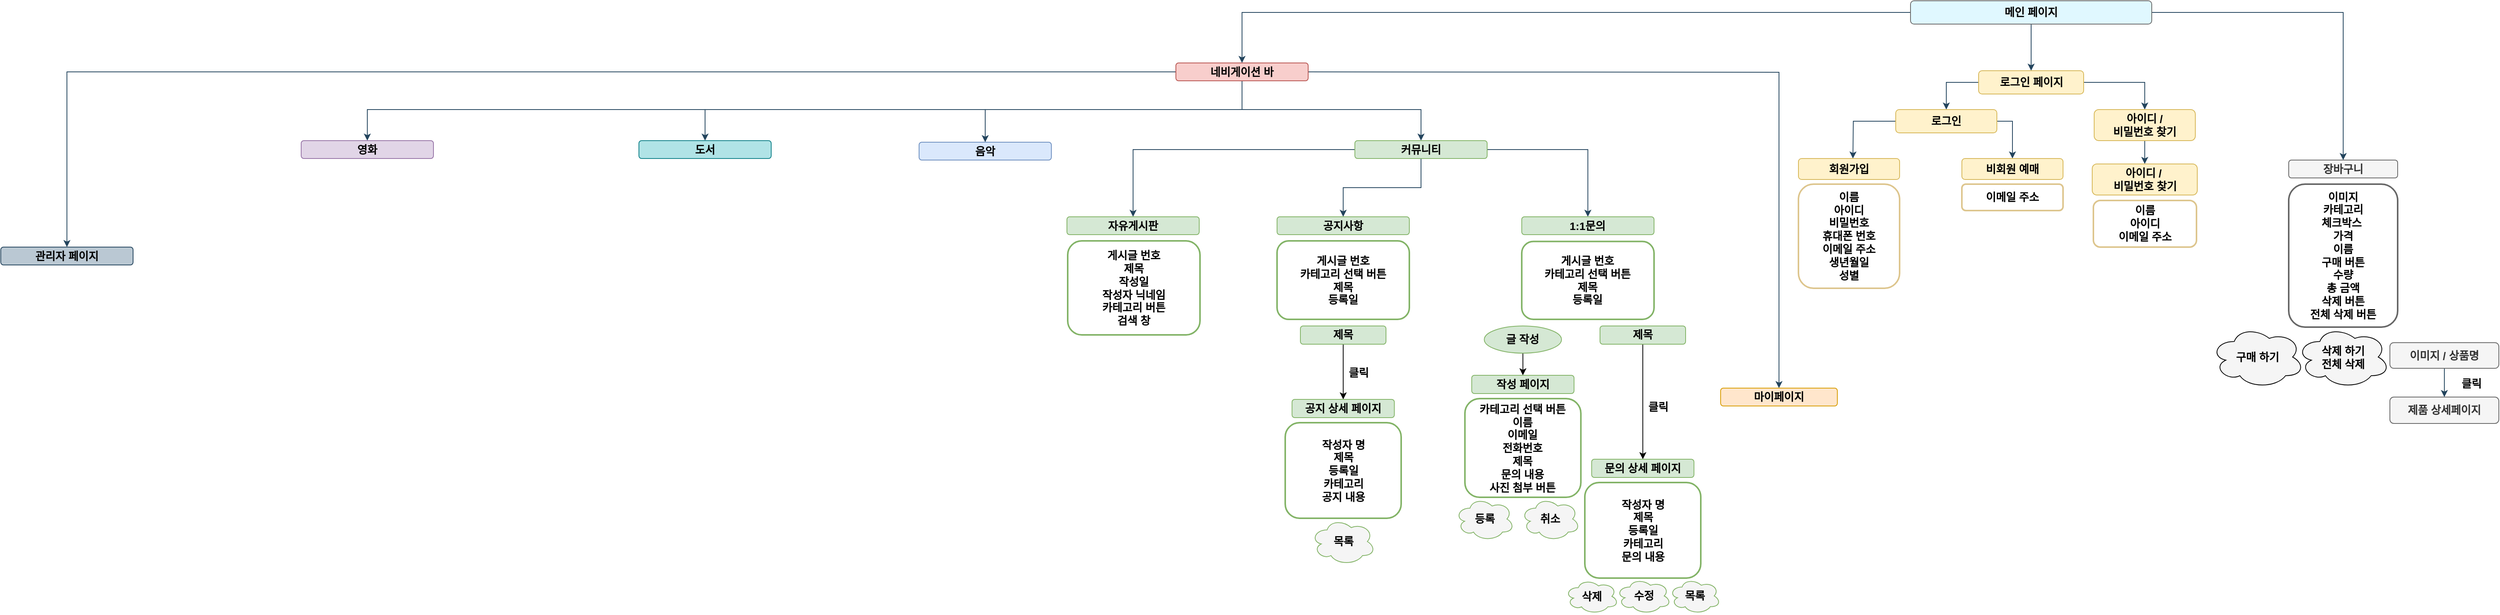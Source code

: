 <mxfile version="24.7.6">
  <diagram id="C5RBs43oDa-KdzZeNtuy" name="Page-1">
    <mxGraphModel dx="3521" dy="599" grid="1" gridSize="10" guides="1" tooltips="1" connect="1" arrows="1" fold="1" page="1" pageScale="1" pageWidth="827" pageHeight="1169" math="0" shadow="0">
      <root>
        <mxCell id="WIyWlLk6GJQsqaUBKTNV-0" />
        <mxCell id="WIyWlLk6GJQsqaUBKTNV-1" parent="WIyWlLk6GJQsqaUBKTNV-0" />
        <mxCell id="ooVw9LdMY0Mfpqag8ppf-5" value="" style="edgeStyle=orthogonalEdgeStyle;rounded=0;orthogonalLoop=1;jettySize=auto;html=1;strokeColor=#23445D;" parent="WIyWlLk6GJQsqaUBKTNV-1" source="ooVw9LdMY0Mfpqag8ppf-3" target="ooVw9LdMY0Mfpqag8ppf-4" edge="1">
          <mxGeometry relative="1" as="geometry" />
        </mxCell>
        <mxCell id="ooVw9LdMY0Mfpqag8ppf-7" value="" style="edgeStyle=orthogonalEdgeStyle;rounded=0;orthogonalLoop=1;jettySize=auto;html=1;strokeColor=#23445D;" parent="WIyWlLk6GJQsqaUBKTNV-1" source="ooVw9LdMY0Mfpqag8ppf-3" target="ooVw9LdMY0Mfpqag8ppf-6" edge="1">
          <mxGeometry relative="1" as="geometry" />
        </mxCell>
        <mxCell id="ooVw9LdMY0Mfpqag8ppf-9" value="" style="edgeStyle=orthogonalEdgeStyle;rounded=0;orthogonalLoop=1;jettySize=auto;html=1;strokeColor=#23445D;" parent="WIyWlLk6GJQsqaUBKTNV-1" source="ooVw9LdMY0Mfpqag8ppf-3" target="ooVw9LdMY0Mfpqag8ppf-8" edge="1">
          <mxGeometry relative="1" as="geometry" />
        </mxCell>
        <mxCell id="ooVw9LdMY0Mfpqag8ppf-3" value="&lt;font color=&quot;#000000&quot;&gt;&lt;b&gt;메인 페이지&lt;/b&gt;&lt;/font&gt;" style="rounded=1;whiteSpace=wrap;html=1;labelBackgroundColor=none;fillColor=#e0f8ff;strokeColor=#666666;fontSize=14;fontColor=#333333;" parent="WIyWlLk6GJQsqaUBKTNV-1" vertex="1">
          <mxGeometry x="414" y="140" width="310" height="30" as="geometry" />
        </mxCell>
        <mxCell id="ooVw9LdMY0Mfpqag8ppf-4" value="장바구니" style="whiteSpace=wrap;html=1;rounded=1;labelBackgroundColor=none;fontStyle=1;fontSize=14;fillColor=#f5f5f5;fontColor=#333333;strokeColor=#666666;" parent="WIyWlLk6GJQsqaUBKTNV-1" vertex="1">
          <mxGeometry x="900" y="345" width="140" height="23" as="geometry" />
        </mxCell>
        <mxCell id="ooVw9LdMY0Mfpqag8ppf-73" value="" style="edgeStyle=orthogonalEdgeStyle;rounded=0;orthogonalLoop=1;jettySize=auto;html=1;strokeColor=#23445D;" parent="WIyWlLk6GJQsqaUBKTNV-1" source="ooVw9LdMY0Mfpqag8ppf-6" target="ooVw9LdMY0Mfpqag8ppf-14" edge="1">
          <mxGeometry relative="1" as="geometry" />
        </mxCell>
        <mxCell id="ooVw9LdMY0Mfpqag8ppf-74" value="" style="edgeStyle=orthogonalEdgeStyle;rounded=0;orthogonalLoop=1;jettySize=auto;html=1;strokeColor=#23445D;" parent="WIyWlLk6GJQsqaUBKTNV-1" source="ooVw9LdMY0Mfpqag8ppf-6" target="ooVw9LdMY0Mfpqag8ppf-15" edge="1">
          <mxGeometry relative="1" as="geometry">
            <Array as="points">
              <mxPoint x="460" y="245" />
            </Array>
          </mxGeometry>
        </mxCell>
        <mxCell id="ooVw9LdMY0Mfpqag8ppf-6" value="로그인 페이지" style="whiteSpace=wrap;html=1;fillColor=#fff2cc;strokeColor=#d6b656;rounded=1;labelBackgroundColor=none;fontStyle=1;fontFamily=Helvetica;fontSize=14;" parent="WIyWlLk6GJQsqaUBKTNV-1" vertex="1">
          <mxGeometry x="501.5" y="230" width="135" height="30" as="geometry" />
        </mxCell>
        <mxCell id="ooVw9LdMY0Mfpqag8ppf-39" value="" style="edgeStyle=orthogonalEdgeStyle;rounded=0;orthogonalLoop=1;jettySize=auto;html=1;strokeColor=#23445D;entryX=0.5;entryY=0;entryDx=0;entryDy=0;" parent="WIyWlLk6GJQsqaUBKTNV-1" target="ooVw9LdMY0Mfpqag8ppf-38" edge="1">
          <mxGeometry relative="1" as="geometry">
            <mxPoint x="-363" y="231.524" as="sourcePoint" />
            <mxPoint x="202" y="640" as="targetPoint" />
          </mxGeometry>
        </mxCell>
        <mxCell id="ooVw9LdMY0Mfpqag8ppf-41" value="" style="edgeStyle=orthogonalEdgeStyle;rounded=0;orthogonalLoop=1;jettySize=auto;html=1;strokeColor=#23445D;" parent="WIyWlLk6GJQsqaUBKTNV-1" source="ooVw9LdMY0Mfpqag8ppf-8" target="ooVw9LdMY0Mfpqag8ppf-40" edge="1">
          <mxGeometry relative="1" as="geometry" />
        </mxCell>
        <mxCell id="ooVw9LdMY0Mfpqag8ppf-56" value="" style="edgeStyle=orthogonalEdgeStyle;rounded=0;orthogonalLoop=1;jettySize=auto;html=1;strokeColor=#23445D;entryX=0.5;entryY=0;entryDx=0;entryDy=0;" parent="WIyWlLk6GJQsqaUBKTNV-1" source="ooVw9LdMY0Mfpqag8ppf-8" target="ooVw9LdMY0Mfpqag8ppf-47" edge="1">
          <mxGeometry relative="1" as="geometry">
            <mxPoint x="-445.0" y="323" as="targetPoint" />
            <Array as="points">
              <mxPoint x="-445" y="280" />
              <mxPoint x="-215" y="280" />
            </Array>
          </mxGeometry>
        </mxCell>
        <mxCell id="ooVw9LdMY0Mfpqag8ppf-58" value="" style="edgeStyle=orthogonalEdgeStyle;rounded=0;orthogonalLoop=1;jettySize=auto;html=1;strokeColor=#23445D;entryX=0.5;entryY=0;entryDx=0;entryDy=0;" parent="WIyWlLk6GJQsqaUBKTNV-1" source="ooVw9LdMY0Mfpqag8ppf-8" target="ooVw9LdMY0Mfpqag8ppf-43" edge="1">
          <mxGeometry relative="1" as="geometry">
            <mxPoint x="-445.0" y="323" as="targetPoint" />
            <Array as="points">
              <mxPoint x="-445" y="280" />
              <mxPoint x="-1569" y="280" />
            </Array>
          </mxGeometry>
        </mxCell>
        <mxCell id="ooVw9LdMY0Mfpqag8ppf-60" value="" style="edgeStyle=orthogonalEdgeStyle;rounded=0;orthogonalLoop=1;jettySize=auto;html=1;strokeColor=#23445D;entryX=0.5;entryY=0;entryDx=0;entryDy=0;" parent="WIyWlLk6GJQsqaUBKTNV-1" source="ooVw9LdMY0Mfpqag8ppf-8" target="ooVw9LdMY0Mfpqag8ppf-52" edge="1">
          <mxGeometry relative="1" as="geometry">
            <mxPoint x="-435.0" y="400" as="targetPoint" />
            <Array as="points">
              <mxPoint x="-445" y="280" />
              <mxPoint x="-1135" y="280" />
            </Array>
          </mxGeometry>
        </mxCell>
        <mxCell id="ooVw9LdMY0Mfpqag8ppf-62" value="" style="edgeStyle=orthogonalEdgeStyle;rounded=0;orthogonalLoop=1;jettySize=auto;html=1;strokeColor=#23445D;entryX=0.5;entryY=0;entryDx=0;entryDy=0;" parent="WIyWlLk6GJQsqaUBKTNV-1" source="ooVw9LdMY0Mfpqag8ppf-8" target="ooVw9LdMY0Mfpqag8ppf-51" edge="1">
          <mxGeometry relative="1" as="geometry">
            <mxPoint x="-445.0" y="323" as="targetPoint" />
            <Array as="points">
              <mxPoint x="-445" y="280" />
              <mxPoint x="-775" y="280" />
            </Array>
          </mxGeometry>
        </mxCell>
        <mxCell id="ooVw9LdMY0Mfpqag8ppf-8" value="네비게이션 바" style="rounded=1;whiteSpace=wrap;html=1;fillColor=#f8cecc;strokeColor=#b85450;labelBackgroundColor=none;fontStyle=1;fontSize=14;" parent="WIyWlLk6GJQsqaUBKTNV-1" vertex="1">
          <mxGeometry x="-530" y="220" width="170" height="23" as="geometry" />
        </mxCell>
        <mxCell id="ooVw9LdMY0Mfpqag8ppf-29" value="" style="edgeStyle=orthogonalEdgeStyle;rounded=0;orthogonalLoop=1;jettySize=auto;html=1;strokeColor=#23445D;" parent="WIyWlLk6GJQsqaUBKTNV-1" source="ooVw9LdMY0Mfpqag8ppf-14" target="ooVw9LdMY0Mfpqag8ppf-28" edge="1">
          <mxGeometry relative="1" as="geometry" />
        </mxCell>
        <mxCell id="ooVw9LdMY0Mfpqag8ppf-14" value="아이디 /&lt;div style=&quot;font-size: 14px;&quot;&gt;비밀번호 찾기&lt;/div&gt;" style="whiteSpace=wrap;html=1;fillColor=#fff2cc;strokeColor=#d6b656;rounded=1;labelBackgroundColor=none;fontStyle=1;fontFamily=Helvetica;fontSize=14;" parent="WIyWlLk6GJQsqaUBKTNV-1" vertex="1">
          <mxGeometry x="650" y="280" width="130" height="40" as="geometry" />
        </mxCell>
        <mxCell id="ooVw9LdMY0Mfpqag8ppf-21" value="" style="edgeStyle=orthogonalEdgeStyle;rounded=0;orthogonalLoop=1;jettySize=auto;html=1;strokeColor=#23445D;exitX=0;exitY=0.5;exitDx=0;exitDy=0;" parent="WIyWlLk6GJQsqaUBKTNV-1" source="ooVw9LdMY0Mfpqag8ppf-15" edge="1">
          <mxGeometry relative="1" as="geometry">
            <mxPoint x="340" y="343" as="targetPoint" />
          </mxGeometry>
        </mxCell>
        <mxCell id="ooVw9LdMY0Mfpqag8ppf-26" value="" style="edgeStyle=orthogonalEdgeStyle;rounded=0;orthogonalLoop=1;jettySize=auto;html=1;strokeColor=#23445D;exitX=1;exitY=0.5;exitDx=0;exitDy=0;" parent="WIyWlLk6GJQsqaUBKTNV-1" source="ooVw9LdMY0Mfpqag8ppf-15" target="ooVw9LdMY0Mfpqag8ppf-25" edge="1">
          <mxGeometry relative="1" as="geometry" />
        </mxCell>
        <mxCell id="ooVw9LdMY0Mfpqag8ppf-15" value="로그인" style="whiteSpace=wrap;html=1;fillColor=#fff2cc;strokeColor=#d6b656;rounded=1;labelBackgroundColor=none;fontStyle=1;fontFamily=Helvetica;fontSize=14;" parent="WIyWlLk6GJQsqaUBKTNV-1" vertex="1">
          <mxGeometry x="395" y="280" width="130" height="30" as="geometry" />
        </mxCell>
        <mxCell id="ooVw9LdMY0Mfpqag8ppf-20" value="회원가입" style="whiteSpace=wrap;html=1;fillColor=#fff2cc;strokeColor=#d6b656;rounded=1;labelBackgroundColor=none;fontStyle=1;fontFamily=Helvetica;fontSize=14;" parent="WIyWlLk6GJQsqaUBKTNV-1" vertex="1">
          <mxGeometry x="270" y="343" width="130" height="27" as="geometry" />
        </mxCell>
        <mxCell id="ooVw9LdMY0Mfpqag8ppf-25" value="비회원 예매" style="whiteSpace=wrap;html=1;fillColor=#fff2cc;strokeColor=#d6b656;rounded=1;labelBackgroundColor=none;fontStyle=1;fontFamily=Helvetica;fontSize=14;" parent="WIyWlLk6GJQsqaUBKTNV-1" vertex="1">
          <mxGeometry x="480" y="343" width="130" height="27" as="geometry" />
        </mxCell>
        <mxCell id="ooVw9LdMY0Mfpqag8ppf-28" value="아이디 /&amp;nbsp;&lt;div&gt;비밀번호 찾기&lt;/div&gt;" style="whiteSpace=wrap;html=1;fillColor=#fff2cc;strokeColor=#d6b656;rounded=1;labelBackgroundColor=none;fontStyle=1;fontFamily=Helvetica;fontSize=14;" parent="WIyWlLk6GJQsqaUBKTNV-1" vertex="1">
          <mxGeometry x="647.5" y="350" width="135" height="40" as="geometry" />
        </mxCell>
        <mxCell id="ooVw9LdMY0Mfpqag8ppf-30" value="&lt;h4 style=&quot;font-size: 14px;&quot;&gt;&lt;b style=&quot;font-size: 14px;&quot;&gt;이름&lt;br style=&quot;font-size: 14px;&quot;&gt;&lt;/b&gt;&lt;b style=&quot;font-size: 14px;&quot;&gt;아이디&lt;br style=&quot;font-size: 14px;&quot;&gt;&lt;/b&gt;&lt;b style=&quot;font-size: 14px;&quot;&gt;이메일 주소&lt;/b&gt;&lt;/h4&gt;" style="rounded=1;whiteSpace=wrap;html=1;strokeWidth=2;strokeColor=#ddc58d;fontSize=14;" parent="WIyWlLk6GJQsqaUBKTNV-1" vertex="1">
          <mxGeometry x="649" y="397" width="132.5" height="60" as="geometry" />
        </mxCell>
        <mxCell id="ooVw9LdMY0Mfpqag8ppf-35" value="&lt;h4 style=&quot;font-size: 14px;&quot;&gt;&lt;b style=&quot;font-size: 14px;&quot;&gt;&lt;font style=&quot;font-size: 14px;&quot;&gt;이름&lt;br style=&quot;font-size: 14px;&quot;&gt;&lt;/font&gt;&lt;/b&gt;&lt;span style=&quot;font-size: 14px;&quot;&gt;&lt;b style=&quot;font-size: 14px;&quot;&gt;아이디&lt;br style=&quot;font-size: 14px;&quot;&gt;&lt;/b&gt;&lt;/span&gt;&lt;b style=&quot;font-size: 14px;&quot;&gt;&lt;font style=&quot;font-size: 14px;&quot;&gt;비밀번호&lt;br style=&quot;font-size: 14px;&quot;&gt;&lt;/font&gt;&lt;/b&gt;&lt;b style=&quot;font-size: 14px;&quot;&gt;&lt;font style=&quot;font-size: 14px;&quot;&gt;휴대폰 번호&lt;br style=&quot;font-size: 14px;&quot;&gt;&lt;/font&gt;&lt;/b&gt;&lt;b style=&quot;font-size: 14px;&quot;&gt;&lt;font style=&quot;font-size: 14px;&quot;&gt;이메일 주소&lt;br style=&quot;font-size: 14px;&quot;&gt;&lt;/font&gt;&lt;/b&gt;&lt;b style=&quot;font-size: 14px;&quot;&gt;&lt;font style=&quot;font-size: 14px;&quot;&gt;생년월일&lt;br style=&quot;font-size: 14px;&quot;&gt;&lt;/font&gt;&lt;/b&gt;&lt;b style=&quot;font-size: 14px;&quot;&gt;&lt;font style=&quot;font-size: 14px;&quot;&gt;성별&lt;/font&gt;&lt;/b&gt;&lt;/h4&gt;" style="rounded=1;whiteSpace=wrap;html=1;strokeWidth=2;strokeColor=#ddc58d;fontSize=14;" parent="WIyWlLk6GJQsqaUBKTNV-1" vertex="1">
          <mxGeometry x="270" y="376" width="130" height="134" as="geometry" />
        </mxCell>
        <mxCell id="ooVw9LdMY0Mfpqag8ppf-36" value="&lt;h4 style=&quot;font-size: 14px;&quot;&gt;&lt;b style=&quot;font-size: 14px;&quot;&gt;이메일 주소&lt;/b&gt;&lt;/h4&gt;" style="rounded=1;whiteSpace=wrap;html=1;strokeWidth=2;strokeColor=#ddc58d;fontSize=14;" parent="WIyWlLk6GJQsqaUBKTNV-1" vertex="1">
          <mxGeometry x="480" y="376" width="130" height="34" as="geometry" />
        </mxCell>
        <mxCell id="ooVw9LdMY0Mfpqag8ppf-37" style="edgeStyle=orthogonalEdgeStyle;rounded=0;orthogonalLoop=1;jettySize=auto;html=1;exitX=0.5;exitY=1;exitDx=0;exitDy=0;strokeColor=#23445D;" parent="WIyWlLk6GJQsqaUBKTNV-1" edge="1">
          <mxGeometry relative="1" as="geometry">
            <mxPoint x="340" y="483.0" as="sourcePoint" />
            <mxPoint x="340" y="483.0" as="targetPoint" />
          </mxGeometry>
        </mxCell>
        <mxCell id="ooVw9LdMY0Mfpqag8ppf-38" value="마이페이지" style="rounded=1;whiteSpace=wrap;html=1;labelBackgroundColor=none;fontStyle=1;fillColor=#ffe6cc;strokeColor=#d79b00;fontSize=14;" parent="WIyWlLk6GJQsqaUBKTNV-1" vertex="1">
          <mxGeometry x="170" y="638.5" width="150" height="23" as="geometry" />
        </mxCell>
        <mxCell id="ooVw9LdMY0Mfpqag8ppf-40" value="관리자 페이지" style="rounded=1;whiteSpace=wrap;html=1;fillColor=#bac8d3;strokeColor=#23445d;labelBackgroundColor=none;fontStyle=1;fontSize=14;" parent="WIyWlLk6GJQsqaUBKTNV-1" vertex="1">
          <mxGeometry x="-2040" y="457" width="170" height="23" as="geometry" />
        </mxCell>
        <mxCell id="ooVw9LdMY0Mfpqag8ppf-43" value="영화" style="rounded=1;whiteSpace=wrap;html=1;fillColor=#e1d5e7;strokeColor=#9673a6;labelBackgroundColor=none;fontStyle=1;fontSize=14;" parent="WIyWlLk6GJQsqaUBKTNV-1" vertex="1">
          <mxGeometry x="-1654" y="320" width="170" height="23" as="geometry" />
        </mxCell>
        <mxCell id="ooVw9LdMY0Mfpqag8ppf-65" value="" style="edgeStyle=orthogonalEdgeStyle;rounded=0;orthogonalLoop=1;jettySize=auto;html=1;strokeColor=#23445D;" parent="WIyWlLk6GJQsqaUBKTNV-1" source="ooVw9LdMY0Mfpqag8ppf-47" target="ooVw9LdMY0Mfpqag8ppf-64" edge="1">
          <mxGeometry relative="1" as="geometry" />
        </mxCell>
        <mxCell id="ooVw9LdMY0Mfpqag8ppf-68" value="" style="edgeStyle=orthogonalEdgeStyle;rounded=0;orthogonalLoop=1;jettySize=auto;html=1;strokeColor=#23445D;" parent="WIyWlLk6GJQsqaUBKTNV-1" source="ooVw9LdMY0Mfpqag8ppf-47" target="ooVw9LdMY0Mfpqag8ppf-67" edge="1">
          <mxGeometry relative="1" as="geometry" />
        </mxCell>
        <mxCell id="ooVw9LdMY0Mfpqag8ppf-70" value="" style="edgeStyle=orthogonalEdgeStyle;rounded=0;orthogonalLoop=1;jettySize=auto;html=1;strokeColor=#23445D;" parent="WIyWlLk6GJQsqaUBKTNV-1" source="ooVw9LdMY0Mfpqag8ppf-47" target="ooVw9LdMY0Mfpqag8ppf-69" edge="1">
          <mxGeometry relative="1" as="geometry" />
        </mxCell>
        <mxCell id="ooVw9LdMY0Mfpqag8ppf-47" value="커뮤니티" style="rounded=1;whiteSpace=wrap;html=1;fillColor=#d5e8d4;strokeColor=#82b366;labelBackgroundColor=none;fontStyle=1;fontSize=14;" parent="WIyWlLk6GJQsqaUBKTNV-1" vertex="1">
          <mxGeometry x="-300" y="320" width="170" height="23" as="geometry" />
        </mxCell>
        <mxCell id="ooVw9LdMY0Mfpqag8ppf-51" value="음악" style="rounded=1;whiteSpace=wrap;html=1;fillColor=#dae8fc;strokeColor=#6c8ebf;labelBackgroundColor=none;fontStyle=1;fontSize=14;" parent="WIyWlLk6GJQsqaUBKTNV-1" vertex="1">
          <mxGeometry x="-860" y="322" width="170" height="23" as="geometry" />
        </mxCell>
        <mxCell id="ooVw9LdMY0Mfpqag8ppf-52" value="도서" style="rounded=1;whiteSpace=wrap;html=1;fillColor=#b0e3e6;strokeColor=#0e8088;labelBackgroundColor=none;fontStyle=1;fontSize=14;" parent="WIyWlLk6GJQsqaUBKTNV-1" vertex="1">
          <mxGeometry x="-1220" y="320" width="170" height="23" as="geometry" />
        </mxCell>
        <mxCell id="ooVw9LdMY0Mfpqag8ppf-64" value="공지사항" style="rounded=1;whiteSpace=wrap;html=1;fillColor=#d5e8d4;strokeColor=#82b366;labelBackgroundColor=none;fontStyle=1;fontSize=14;" parent="WIyWlLk6GJQsqaUBKTNV-1" vertex="1">
          <mxGeometry x="-400" y="418" width="170" height="23" as="geometry" />
        </mxCell>
        <mxCell id="ooVw9LdMY0Mfpqag8ppf-67" value="1:1문의" style="rounded=1;whiteSpace=wrap;html=1;fillColor=#d5e8d4;strokeColor=#82b366;labelBackgroundColor=none;fontStyle=1;fontSize=14;" parent="WIyWlLk6GJQsqaUBKTNV-1" vertex="1">
          <mxGeometry x="-85.56" y="418" width="170" height="23" as="geometry" />
        </mxCell>
        <mxCell id="ooVw9LdMY0Mfpqag8ppf-69" value="자유게시판" style="rounded=1;whiteSpace=wrap;html=1;fillColor=#d5e8d4;strokeColor=#82b366;labelBackgroundColor=none;fontStyle=1;fontSize=14;" parent="WIyWlLk6GJQsqaUBKTNV-1" vertex="1">
          <mxGeometry x="-670" y="418" width="170" height="23" as="geometry" />
        </mxCell>
        <mxCell id="ooVw9LdMY0Mfpqag8ppf-71" value="&lt;span id=&quot;docs-internal-guid-21f7aed0-7fff-f2a8-6124-d57b1509e031&quot; style=&quot;font-size: 14px;&quot;&gt;&lt;h4 style=&quot;line-height: 1.2; margin-top: 0pt; margin-bottom: 0pt; font-size: 14px;&quot;&gt;&lt;span style=&quot;font-family: &amp;quot;Noto Sans KR&amp;quot;, sans-serif; background-color: transparent; font-variant-numeric: normal; font-variant-east-asian: normal; font-variant-alternates: normal; font-variant-position: normal; vertical-align: baseline; white-space-collapse: preserve; font-size: 14px;&quot;&gt;&lt;b style=&quot;font-size: 14px;&quot;&gt;게시글 번호&lt;br style=&quot;font-size: 14px;&quot;&gt;&lt;/b&gt;&lt;/span&gt;&lt;span style=&quot;font-family: &amp;quot;Noto Sans KR&amp;quot;, sans-serif; background-color: transparent; font-variant-numeric: normal; font-variant-east-asian: normal; font-variant-alternates: normal; font-variant-position: normal; vertical-align: baseline; white-space-collapse: preserve; font-size: 14px;&quot;&gt;&lt;b style=&quot;font-size: 14px;&quot;&gt;카테고리 선택 버튼&lt;br style=&quot;font-size: 14px;&quot;&gt;&lt;/b&gt;&lt;/span&gt;&lt;span style=&quot;font-family: &amp;quot;Noto Sans KR&amp;quot;, sans-serif; background-color: transparent; font-variant-numeric: normal; font-variant-east-asian: normal; font-variant-alternates: normal; font-variant-position: normal; vertical-align: baseline; white-space-collapse: preserve; font-size: 14px;&quot;&gt;&lt;b style=&quot;font-size: 14px;&quot;&gt;제목&lt;br style=&quot;font-size: 14px;&quot;&gt;&lt;/b&gt;&lt;/span&gt;&lt;span style=&quot;font-family: &amp;quot;Noto Sans KR&amp;quot;, sans-serif; background-color: transparent; font-variant-numeric: normal; font-variant-east-asian: normal; font-variant-alternates: normal; font-variant-position: normal; vertical-align: baseline; white-space-collapse: preserve; font-size: 14px;&quot;&gt;&lt;b style=&quot;font-size: 14px;&quot;&gt;등록일&lt;/b&gt;&lt;/span&gt;&lt;br&gt;&lt;/h4&gt;&lt;/span&gt;" style="rounded=1;whiteSpace=wrap;html=1;strokeWidth=2;strokeColor=#82b366;fontSize=14;" parent="WIyWlLk6GJQsqaUBKTNV-1" vertex="1">
          <mxGeometry x="-400" y="449" width="170" height="101" as="geometry" />
        </mxCell>
        <mxCell id="ooVw9LdMY0Mfpqag8ppf-72" value="&lt;span style=&quot;font-size: 14px;&quot; id=&quot;docs-internal-guid-21f7aed0-7fff-f2a8-6124-d57b1509e031&quot;&gt;&lt;h4 style=&quot;line-height: 1.2; margin-top: 0pt; margin-bottom: 0pt; font-size: 14px;&quot;&gt;&lt;span id=&quot;docs-internal-guid-90d0d671-7fff-7fe8-fb4d-e33a330dddbc&quot; style=&quot;font-size: 14px;&quot;&gt;&lt;h4 style=&quot;line-height: 1.2; margin-top: 0pt; margin-bottom: 0pt; font-size: 14px;&quot;&gt;&lt;font face=&quot;Helvetica&quot; style=&quot;font-size: 14px;&quot;&gt;&lt;span style=&quot;background-color: transparent; font-variant-numeric: normal; font-variant-east-asian: normal; font-variant-alternates: normal; font-variant-position: normal; vertical-align: baseline; white-space-collapse: preserve; font-size: 14px;&quot;&gt;게시글 번호&lt;br style=&quot;font-size: 14px;&quot;&gt;&lt;/span&gt;&lt;span style=&quot;background-color: transparent; font-variant-numeric: normal; font-variant-east-asian: normal; font-variant-alternates: normal; font-variant-position: normal; vertical-align: baseline; white-space-collapse: preserve; font-size: 14px;&quot;&gt;제목&lt;br style=&quot;font-size: 14px;&quot;&gt;&lt;/span&gt;&lt;span style=&quot;background-color: transparent; font-variant-numeric: normal; font-variant-east-asian: normal; font-variant-alternates: normal; font-variant-position: normal; vertical-align: baseline; white-space-collapse: preserve; font-size: 14px;&quot;&gt;작성일&lt;br style=&quot;font-size: 14px;&quot;&gt;&lt;/span&gt;&lt;span style=&quot;background-color: transparent; font-variant-numeric: normal; font-variant-east-asian: normal; font-variant-alternates: normal; font-variant-position: normal; vertical-align: baseline; white-space-collapse: preserve; font-size: 14px;&quot;&gt;작성자 닉네임&lt;/span&gt;&lt;span style=&quot;background-color: transparent; font-variant-numeric: normal; font-variant-east-asian: normal; font-variant-alternates: normal; font-variant-position: normal; vertical-align: baseline; white-space-collapse: preserve; font-size: 14px;&quot;&gt;&lt;br style=&quot;font-size: 14px;&quot;&gt;&lt;/span&gt;&lt;span style=&quot;background-color: transparent; font-variant-numeric: normal; font-variant-east-asian: normal; font-variant-alternates: normal; font-variant-position: normal; vertical-align: baseline; white-space-collapse: preserve; font-size: 14px;&quot;&gt;카테고리 버튼&lt;br style=&quot;font-size: 14px;&quot;&gt;&lt;/span&gt;&lt;span style=&quot;background-color: transparent; font-variant-numeric: normal; font-variant-east-asian: normal; font-variant-alternates: normal; font-variant-position: normal; vertical-align: baseline; white-space-collapse: preserve; font-size: 14px;&quot;&gt;검색 창&lt;/span&gt;&lt;/font&gt;&lt;/h4&gt;&lt;/span&gt;&lt;/h4&gt;&lt;/span&gt;" style="rounded=1;whiteSpace=wrap;html=1;strokeWidth=2;strokeColor=#82b366;fontSize=14;fontStyle=1" parent="WIyWlLk6GJQsqaUBKTNV-1" vertex="1">
          <mxGeometry x="-669" y="449" width="170" height="121" as="geometry" />
        </mxCell>
        <mxCell id="ooVw9LdMY0Mfpqag8ppf-77" value="&lt;h4 style=&quot;&quot;&gt;&lt;span id=&quot;docs-internal-guid-38c16f56-7fff-fe67-2785-babd536d0d52&quot; style=&quot;font-weight:normal;&quot;&gt;&lt;h4 style=&quot;line-height: 1.2; margin-top: 0pt; margin-bottom: 0pt;&quot;&gt;&lt;span style=&quot;font-family: &amp;quot;Noto Sans KR&amp;quot;, sans-serif; background-color: transparent; font-weight: 700; font-variant-numeric: normal; font-variant-east-asian: normal; font-variant-alternates: normal; font-variant-position: normal; vertical-align: baseline; white-space-collapse: preserve;&quot;&gt;이미지&lt;br&gt;&lt;/span&gt;&lt;span style=&quot;font-family: &amp;quot;Noto Sans KR&amp;quot;, sans-serif; background-color: transparent; font-weight: 700; font-variant-numeric: normal; font-variant-east-asian: normal; font-variant-alternates: normal; font-variant-position: normal; vertical-align: baseline; white-space-collapse: preserve;&quot;&gt;카테고리&lt;br&gt;&lt;/span&gt;&lt;span style=&quot;font-family: &amp;quot;Noto Sans KR&amp;quot;, sans-serif; background-color: transparent; font-weight: 700; font-variant-numeric: normal; font-variant-east-asian: normal; font-variant-alternates: normal; font-variant-position: normal; vertical-align: baseline; white-space-collapse: preserve;&quot;&gt;체크박스&amp;nbsp;&lt;br&gt;&lt;/span&gt;&lt;span style=&quot;font-family: &amp;quot;Noto Sans KR&amp;quot;, sans-serif; background-color: transparent; font-weight: 700; font-variant-numeric: normal; font-variant-east-asian: normal; font-variant-alternates: normal; font-variant-position: normal; vertical-align: baseline; white-space-collapse: preserve;&quot;&gt;가격&lt;br&gt;&lt;/span&gt;&lt;span style=&quot;font-family: &amp;quot;Noto Sans KR&amp;quot;, sans-serif; background-color: transparent; font-weight: 700; font-variant-numeric: normal; font-variant-east-asian: normal; font-variant-alternates: normal; font-variant-position: normal; vertical-align: baseline; white-space-collapse: preserve;&quot;&gt;이름&lt;br&gt;&lt;/span&gt;&lt;span style=&quot;font-family: &amp;quot;Noto Sans KR&amp;quot;, sans-serif; background-color: transparent; font-weight: 700; font-variant-numeric: normal; font-variant-east-asian: normal; font-variant-alternates: normal; font-variant-position: normal; vertical-align: baseline; white-space-collapse: preserve;&quot;&gt;구매 버튼&lt;br&gt;&lt;/span&gt;&lt;span style=&quot;font-family: &amp;quot;Noto Sans KR&amp;quot;, sans-serif; background-color: transparent; font-weight: 700; font-variant-numeric: normal; font-variant-east-asian: normal; font-variant-alternates: normal; font-variant-position: normal; vertical-align: baseline; white-space-collapse: preserve;&quot;&gt;수량&lt;br&gt;&lt;/span&gt;&lt;span style=&quot;font-family: &amp;quot;Noto Sans KR&amp;quot;, sans-serif; background-color: transparent; font-weight: 700; font-variant-numeric: normal; font-variant-east-asian: normal; font-variant-alternates: normal; font-variant-position: normal; vertical-align: baseline; white-space-collapse: preserve;&quot;&gt;총 금액&lt;/span&gt;&lt;/h4&gt;&lt;h4 style=&quot;line-height: 1.2; margin-top: 0pt; margin-bottom: 0pt;&quot;&gt;삭제 버튼&lt;/h4&gt;&lt;h4 style=&quot;line-height: 1.2; margin-top: 0pt; margin-bottom: 0pt;&quot;&gt;전체 삭제 버튼&lt;/h4&gt;&lt;/span&gt;&lt;/h4&gt;" style="rounded=1;whiteSpace=wrap;html=1;strokeWidth=2;strokeColor=#666666;fontSize=14;" parent="WIyWlLk6GJQsqaUBKTNV-1" vertex="1">
          <mxGeometry x="900" y="376" width="140" height="184" as="geometry" />
        </mxCell>
        <mxCell id="ooVw9LdMY0Mfpqag8ppf-95" value="" style="edgeStyle=orthogonalEdgeStyle;rounded=0;orthogonalLoop=1;jettySize=auto;html=1;strokeColor=#23445D;" parent="WIyWlLk6GJQsqaUBKTNV-1" source="ooVw9LdMY0Mfpqag8ppf-85" target="ooVw9LdMY0Mfpqag8ppf-94" edge="1">
          <mxGeometry relative="1" as="geometry" />
        </mxCell>
        <mxCell id="ooVw9LdMY0Mfpqag8ppf-85" value="이미지 / 상품명" style="whiteSpace=wrap;html=1;rounded=1;labelBackgroundColor=none;fontStyle=1;fontSize=14;fillColor=#f5f5f5;fontColor=#333333;strokeColor=#666666;fontFamily=Helvetica;" parent="WIyWlLk6GJQsqaUBKTNV-1" vertex="1">
          <mxGeometry x="1030" y="580" width="140" height="33" as="geometry" />
        </mxCell>
        <mxCell id="ooVw9LdMY0Mfpqag8ppf-94" value="제품 상세페이지" style="whiteSpace=wrap;html=1;rounded=1;labelBackgroundColor=none;fontStyle=1;fontSize=14;fillColor=#f5f5f5;fontColor=#333333;strokeColor=#666666;fontFamily=Helvetica;" parent="WIyWlLk6GJQsqaUBKTNV-1" vertex="1">
          <mxGeometry x="1030" y="650" width="140" height="34" as="geometry" />
        </mxCell>
        <mxCell id="ooVw9LdMY0Mfpqag8ppf-98" value="&lt;font color=&quot;#000000&quot; style=&quot;font-size: 14px;&quot;&gt;클릭&lt;/font&gt;" style="text;html=1;align=center;verticalAlign=middle;whiteSpace=wrap;rounded=0;fontColor=#FFFFFF;fontStyle=1" parent="WIyWlLk6GJQsqaUBKTNV-1" vertex="1">
          <mxGeometry x="1100" y="613" width="70" height="40" as="geometry" />
        </mxCell>
        <mxCell id="c22HlbpBZtG6M4ogobQb-5" value="&lt;h4 style=&quot;font-size: 14px; line-height: 1.2; margin-top: 0pt; margin-bottom: 0pt;&quot;&gt;&lt;span style=&quot;background-color: transparent; font-variant-numeric: normal; font-variant-east-asian: normal; font-variant-alternates: normal; font-variant-position: normal; vertical-align: baseline; white-space-collapse: preserve; font-size: 14px;&quot;&gt;구매 하기&lt;/span&gt;&lt;/h4&gt;" style="ellipse;shape=cloud;whiteSpace=wrap;html=1;fillColor=#f5f5f5;fontStyle=1;fontSize=14;fontFamily=Helvetica;" vertex="1" parent="WIyWlLk6GJQsqaUBKTNV-1">
          <mxGeometry x="800" y="558.5" width="120" height="80" as="geometry" />
        </mxCell>
        <mxCell id="c22HlbpBZtG6M4ogobQb-7" value="삭제 하기&lt;div style=&quot;font-size: 14px;&quot;&gt;전체 삭제&lt;/div&gt;" style="ellipse;shape=cloud;whiteSpace=wrap;html=1;fillColor=#f5f5f5;fontStyle=1;fontSize=14;fontFamily=Helvetica;" vertex="1" parent="WIyWlLk6GJQsqaUBKTNV-1">
          <mxGeometry x="910" y="558.5" width="120" height="80" as="geometry" />
        </mxCell>
        <mxCell id="c22HlbpBZtG6M4ogobQb-30" value="" style="edgeStyle=orthogonalEdgeStyle;rounded=0;orthogonalLoop=1;jettySize=auto;html=1;entryX=0.5;entryY=0;entryDx=0;entryDy=0;" edge="1" parent="WIyWlLk6GJQsqaUBKTNV-1" source="c22HlbpBZtG6M4ogobQb-10" target="c22HlbpBZtG6M4ogobQb-25">
          <mxGeometry relative="1" as="geometry" />
        </mxCell>
        <mxCell id="c22HlbpBZtG6M4ogobQb-10" value="&lt;h4&gt;&lt;font style=&quot;font-size: 14px;&quot;&gt;글 작성&lt;/font&gt;&lt;/h4&gt;" style="ellipse;whiteSpace=wrap;html=1;strokeColor=#82b366;fillColor=#d5e8d4;" vertex="1" parent="WIyWlLk6GJQsqaUBKTNV-1">
          <mxGeometry x="-133.72" y="558.5" width="99.25" height="35" as="geometry" />
        </mxCell>
        <mxCell id="c22HlbpBZtG6M4ogobQb-13" value="" style="edgeStyle=orthogonalEdgeStyle;rounded=0;orthogonalLoop=1;jettySize=auto;html=1;" edge="1" parent="WIyWlLk6GJQsqaUBKTNV-1" source="c22HlbpBZtG6M4ogobQb-11" target="c22HlbpBZtG6M4ogobQb-12">
          <mxGeometry relative="1" as="geometry" />
        </mxCell>
        <mxCell id="c22HlbpBZtG6M4ogobQb-11" value="제목" style="rounded=1;whiteSpace=wrap;html=1;fillColor=#d5e8d4;strokeColor=#82b366;labelBackgroundColor=none;fontStyle=1;fontSize=14;" vertex="1" parent="WIyWlLk6GJQsqaUBKTNV-1">
          <mxGeometry x="15.0" y="558.5" width="110" height="23.5" as="geometry" />
        </mxCell>
        <mxCell id="c22HlbpBZtG6M4ogobQb-12" value="문의 상세 페이지" style="rounded=1;whiteSpace=wrap;html=1;fillColor=#d5e8d4;strokeColor=#82b366;labelBackgroundColor=none;fontStyle=1;fontSize=14;" vertex="1" parent="WIyWlLk6GJQsqaUBKTNV-1">
          <mxGeometry x="4.25" y="730" width="131.5" height="23.5" as="geometry" />
        </mxCell>
        <mxCell id="c22HlbpBZtG6M4ogobQb-14" value="&lt;span id=&quot;docs-internal-guid-21f7aed0-7fff-f2a8-6124-d57b1509e031&quot; style=&quot;font-size: 14px;&quot;&gt;&lt;h4 style=&quot;line-height: 1.2; margin-top: 0pt; margin-bottom: 0pt; font-size: 14px;&quot;&gt;&lt;span style=&quot;font-family: &amp;quot;Noto Sans KR&amp;quot;, sans-serif; background-color: transparent; font-variant-numeric: normal; font-variant-east-asian: normal; font-variant-alternates: normal; font-variant-position: normal; vertical-align: baseline; white-space-collapse: preserve; font-size: 14px;&quot;&gt;&lt;b style=&quot;font-size: 14px;&quot;&gt;게시글 번호&lt;br style=&quot;font-size: 14px;&quot;&gt;&lt;/b&gt;&lt;/span&gt;&lt;span style=&quot;font-family: &amp;quot;Noto Sans KR&amp;quot;, sans-serif; background-color: transparent; font-variant-numeric: normal; font-variant-east-asian: normal; font-variant-alternates: normal; font-variant-position: normal; vertical-align: baseline; white-space-collapse: preserve; font-size: 14px;&quot;&gt;&lt;b style=&quot;font-size: 14px;&quot;&gt;카테고리 선택 버튼&lt;br style=&quot;font-size: 14px;&quot;&gt;&lt;/b&gt;&lt;/span&gt;&lt;span style=&quot;font-family: &amp;quot;Noto Sans KR&amp;quot;, sans-serif; background-color: transparent; font-variant-numeric: normal; font-variant-east-asian: normal; font-variant-alternates: normal; font-variant-position: normal; vertical-align: baseline; white-space-collapse: preserve; font-size: 14px;&quot;&gt;&lt;b style=&quot;font-size: 14px;&quot;&gt;제목&lt;br style=&quot;font-size: 14px;&quot;&gt;&lt;/b&gt;&lt;/span&gt;&lt;span style=&quot;font-family: &amp;quot;Noto Sans KR&amp;quot;, sans-serif; background-color: transparent; font-variant-numeric: normal; font-variant-east-asian: normal; font-variant-alternates: normal; font-variant-position: normal; vertical-align: baseline; white-space-collapse: preserve; font-size: 14px;&quot;&gt;&lt;b style=&quot;font-size: 14px;&quot;&gt;등록일&lt;/b&gt;&lt;/span&gt;&lt;br&gt;&lt;/h4&gt;&lt;/span&gt;" style="rounded=1;whiteSpace=wrap;html=1;strokeWidth=2;strokeColor=#82b366;fontSize=14;" vertex="1" parent="WIyWlLk6GJQsqaUBKTNV-1">
          <mxGeometry x="-85.56" y="449.75" width="170" height="100.25" as="geometry" />
        </mxCell>
        <mxCell id="c22HlbpBZtG6M4ogobQb-15" value="&lt;span id=&quot;docs-internal-guid-21f7aed0-7fff-f2a8-6124-d57b1509e031&quot; style=&quot;font-size: 14px;&quot;&gt;&lt;b&gt;&lt;h4 style=&quot;line-height: 1.2; margin-top: 0pt; margin-bottom: 0pt; font-size: 14px;&quot;&gt;작성자 명&lt;/h4&gt;&lt;h4 style=&quot;line-height: 1.2; margin-top: 0pt; margin-bottom: 0pt; font-size: 14px;&quot;&gt;제목&lt;/h4&gt;&lt;div&gt;등록일&lt;/div&gt;&lt;div&gt;카테고리&lt;/div&gt;&lt;h4 style=&quot;line-height: 1.2; margin-top: 0pt; margin-bottom: 0pt; font-size: 14px;&quot;&gt;문의 내용&lt;/h4&gt;&lt;/b&gt;&lt;/span&gt;" style="rounded=1;whiteSpace=wrap;html=1;strokeWidth=2;strokeColor=#82b366;fontSize=14;" vertex="1" parent="WIyWlLk6GJQsqaUBKTNV-1">
          <mxGeometry x="-4.5" y="760" width="149" height="123" as="geometry" />
        </mxCell>
        <mxCell id="c22HlbpBZtG6M4ogobQb-16" value="&lt;h4 style=&quot;font-size: 14px; line-height: 1.2; margin-top: 0pt; margin-bottom: 0pt;&quot;&gt;&lt;span style=&quot;background-color: transparent; font-variant-numeric: normal; font-variant-east-asian: normal; font-variant-alternates: normal; font-variant-position: normal; vertical-align: baseline; white-space-collapse: preserve; font-size: 14px;&quot;&gt;삭제&lt;/span&gt;&lt;/h4&gt;" style="ellipse;shape=cloud;whiteSpace=wrap;html=1;fillColor=#f5f5f5;fontStyle=1;fontSize=14;fontFamily=Helvetica;strokeColor=#82b366;" vertex="1" parent="WIyWlLk6GJQsqaUBKTNV-1">
          <mxGeometry x="-30" y="884" width="68.88" height="45" as="geometry" />
        </mxCell>
        <mxCell id="c22HlbpBZtG6M4ogobQb-19" value="&lt;h4 style=&quot;font-size: 14px; line-height: 1.2; margin-top: 0pt; margin-bottom: 0pt;&quot;&gt;&lt;span style=&quot;background-color: transparent; font-variant-numeric: normal; font-variant-east-asian: normal; font-variant-alternates: normal; font-variant-position: normal; vertical-align: baseline; white-space-collapse: preserve; font-size: 14px;&quot;&gt;수정&lt;/span&gt;&lt;/h4&gt;" style="ellipse;shape=cloud;whiteSpace=wrap;html=1;fillColor=#f5f5f5;fontStyle=1;fontSize=14;fontFamily=Helvetica;strokeColor=#82b366;" vertex="1" parent="WIyWlLk6GJQsqaUBKTNV-1">
          <mxGeometry x="35.81" y="883" width="70.5" height="46" as="geometry" />
        </mxCell>
        <mxCell id="c22HlbpBZtG6M4ogobQb-20" value="&lt;h4 style=&quot;font-size: 14px; line-height: 1.2; margin-top: 0pt; margin-bottom: 0pt;&quot;&gt;&lt;span style=&quot;background-color: transparent; font-variant-numeric: normal; font-variant-east-asian: normal; font-variant-alternates: normal; font-variant-position: normal; vertical-align: baseline; white-space-collapse: preserve; font-size: 14px;&quot;&gt;목록&lt;/span&gt;&lt;/h4&gt;" style="ellipse;shape=cloud;whiteSpace=wrap;html=1;fillColor=#f5f5f5;fontStyle=1;fontSize=14;fontFamily=Helvetica;strokeColor=#82b366;" vertex="1" parent="WIyWlLk6GJQsqaUBKTNV-1">
          <mxGeometry x="104" y="883" width="66" height="46" as="geometry" />
        </mxCell>
        <mxCell id="c22HlbpBZtG6M4ogobQb-25" value="작성 페이지" style="rounded=1;whiteSpace=wrap;html=1;fillColor=#d5e8d4;strokeColor=#82b366;labelBackgroundColor=none;fontStyle=1;fontSize=14;" vertex="1" parent="WIyWlLk6GJQsqaUBKTNV-1">
          <mxGeometry x="-149.84" y="622" width="131.5" height="23.5" as="geometry" />
        </mxCell>
        <mxCell id="c22HlbpBZtG6M4ogobQb-29" value="&lt;span id=&quot;docs-internal-guid-21f7aed0-7fff-f2a8-6124-d57b1509e031&quot; style=&quot;font-size: 14px;&quot;&gt;&lt;b&gt;&lt;h4 style=&quot;line-height: 1.2; margin-top: 0pt; margin-bottom: 0pt; font-size: 14px;&quot;&gt;&lt;span style=&quot;font-family: &amp;quot;Noto Sans KR&amp;quot;, sans-serif; background-color: transparent; font-variant-numeric: normal; font-variant-east-asian: normal; font-variant-alternates: normal; font-variant-position: normal; vertical-align: baseline; white-space-collapse: preserve; font-size: 14px;&quot;&gt;&lt;span style=&quot;font-size: 14px;&quot;&gt;카테고리 선택 버튼&lt;/span&gt;&lt;/span&gt;&lt;/h4&gt;&lt;h4 style=&quot;line-height: 1.2; margin-top: 0pt; margin-bottom: 0pt; font-size: 14px;&quot;&gt;이름&lt;/h4&gt;&lt;h4 style=&quot;line-height: 1.2; margin-top: 0pt; margin-bottom: 0pt; font-size: 14px;&quot;&gt;이메일&lt;/h4&gt;&lt;h4 style=&quot;line-height: 1.2; margin-top: 0pt; margin-bottom: 0pt; font-size: 14px;&quot;&gt;전화번호&lt;/h4&gt;&lt;h4 style=&quot;line-height: 1.2; margin-top: 0pt; margin-bottom: 0pt; font-size: 14px;&quot;&gt;제목&lt;/h4&gt;&lt;h4 style=&quot;line-height: 1.2; margin-top: 0pt; margin-bottom: 0pt; font-size: 14px;&quot;&gt;문의 내용&lt;/h4&gt;&lt;h4 style=&quot;line-height: 1.2; margin-top: 0pt; margin-bottom: 0pt; font-size: 14px;&quot;&gt;사진 첨부 버튼&lt;/h4&gt;&lt;/b&gt;&lt;/span&gt;" style="rounded=1;whiteSpace=wrap;html=1;strokeWidth=2;strokeColor=#82b366;fontSize=14;" vertex="1" parent="WIyWlLk6GJQsqaUBKTNV-1">
          <mxGeometry x="-158.59" y="652" width="149" height="127" as="geometry" />
        </mxCell>
        <mxCell id="c22HlbpBZtG6M4ogobQb-31" value="&lt;font color=&quot;#000000&quot; style=&quot;font-size: 14px;&quot;&gt;클릭&lt;/font&gt;" style="text;html=1;align=center;verticalAlign=middle;whiteSpace=wrap;rounded=0;fontColor=#FFFFFF;fontStyle=1" vertex="1" parent="WIyWlLk6GJQsqaUBKTNV-1">
          <mxGeometry x="55.0" y="643" width="70" height="40" as="geometry" />
        </mxCell>
        <mxCell id="c22HlbpBZtG6M4ogobQb-32" value="&lt;h4 style=&quot;font-size: 14px; line-height: 1.2; margin-top: 0pt; margin-bottom: 0pt;&quot;&gt;&lt;span style=&quot;white-space-collapse: preserve;&quot;&gt;등록&lt;/span&gt;&lt;/h4&gt;" style="ellipse;shape=cloud;whiteSpace=wrap;html=1;fillColor=#f5f5f5;fontStyle=1;fontSize=14;fontFamily=Helvetica;strokeColor=#82b366;" vertex="1" parent="WIyWlLk6GJQsqaUBKTNV-1">
          <mxGeometry x="-171.09" y="779" width="76" height="56" as="geometry" />
        </mxCell>
        <mxCell id="c22HlbpBZtG6M4ogobQb-34" value="&lt;h4 style=&quot;font-size: 14px; line-height: 1.2; margin-top: 0pt; margin-bottom: 0pt;&quot;&gt;&lt;span style=&quot;white-space-collapse: preserve;&quot;&gt;취소&lt;/span&gt;&lt;/h4&gt;" style="ellipse;shape=cloud;whiteSpace=wrap;html=1;fillColor=#f5f5f5;fontStyle=1;fontSize=14;fontFamily=Helvetica;strokeColor=#82b366;" vertex="1" parent="WIyWlLk6GJQsqaUBKTNV-1">
          <mxGeometry x="-86.65" y="779" width="76" height="56" as="geometry" />
        </mxCell>
        <mxCell id="c22HlbpBZtG6M4ogobQb-36" value="" style="edgeStyle=orthogonalEdgeStyle;rounded=0;orthogonalLoop=1;jettySize=auto;html=1;entryX=0.5;entryY=0;entryDx=0;entryDy=0;" edge="1" parent="WIyWlLk6GJQsqaUBKTNV-1" target="c22HlbpBZtG6M4ogobQb-45">
          <mxGeometry relative="1" as="geometry">
            <mxPoint x="-403.875" y="611.5" as="sourcePoint" />
          </mxGeometry>
        </mxCell>
        <mxCell id="c22HlbpBZtG6M4ogobQb-38" value="" style="edgeStyle=orthogonalEdgeStyle;rounded=0;orthogonalLoop=1;jettySize=auto;html=1;" edge="1" parent="WIyWlLk6GJQsqaUBKTNV-1" source="c22HlbpBZtG6M4ogobQb-39" target="c22HlbpBZtG6M4ogobQb-40">
          <mxGeometry relative="1" as="geometry" />
        </mxCell>
        <mxCell id="c22HlbpBZtG6M4ogobQb-39" value="제목" style="rounded=1;whiteSpace=wrap;html=1;fillColor=#d5e8d4;strokeColor=#82b366;labelBackgroundColor=none;fontStyle=1;fontSize=14;" vertex="1" parent="WIyWlLk6GJQsqaUBKTNV-1">
          <mxGeometry x="-370" y="558.5" width="110" height="23.5" as="geometry" />
        </mxCell>
        <mxCell id="c22HlbpBZtG6M4ogobQb-40" value="공지 상세 페이지" style="rounded=1;whiteSpace=wrap;html=1;fillColor=#d5e8d4;strokeColor=#82b366;labelBackgroundColor=none;fontStyle=1;fontSize=14;" vertex="1" parent="WIyWlLk6GJQsqaUBKTNV-1">
          <mxGeometry x="-380.75" y="653" width="131.5" height="23.5" as="geometry" />
        </mxCell>
        <mxCell id="c22HlbpBZtG6M4ogobQb-41" value="&lt;span id=&quot;docs-internal-guid-21f7aed0-7fff-f2a8-6124-d57b1509e031&quot; style=&quot;font-size: 14px;&quot;&gt;&lt;b&gt;&lt;h4 style=&quot;line-height: 1.2; margin-top: 0pt; margin-bottom: 0pt; font-size: 14px;&quot;&gt;작성자 명&lt;/h4&gt;&lt;h4 style=&quot;line-height: 1.2; margin-top: 0pt; margin-bottom: 0pt; font-size: 14px;&quot;&gt;제목&lt;/h4&gt;&lt;div&gt;등록일&lt;/div&gt;&lt;div&gt;카테고리&lt;/div&gt;&lt;h4 style=&quot;line-height: 1.2; margin-top: 0pt; margin-bottom: 0pt; font-size: 14px;&quot;&gt;공지 내용&lt;/h4&gt;&lt;/b&gt;&lt;/span&gt;" style="rounded=1;whiteSpace=wrap;html=1;strokeWidth=2;strokeColor=#82b366;fontSize=14;" vertex="1" parent="WIyWlLk6GJQsqaUBKTNV-1">
          <mxGeometry x="-389.5" y="683" width="149" height="123" as="geometry" />
        </mxCell>
        <mxCell id="c22HlbpBZtG6M4ogobQb-44" value="&lt;h4 style=&quot;font-size: 14px; line-height: 1.2; margin-top: 0pt; margin-bottom: 0pt;&quot;&gt;&lt;span style=&quot;background-color: transparent; font-variant-numeric: normal; font-variant-east-asian: normal; font-variant-alternates: normal; font-variant-position: normal; vertical-align: baseline; white-space-collapse: preserve; font-size: 14px;&quot;&gt;목록&lt;/span&gt;&lt;/h4&gt;" style="ellipse;shape=cloud;whiteSpace=wrap;html=1;fillColor=#f5f5f5;fontStyle=1;fontSize=14;fontFamily=Helvetica;strokeColor=#82b366;" vertex="1" parent="WIyWlLk6GJQsqaUBKTNV-1">
          <mxGeometry x="-356.4" y="806" width="82.81" height="60" as="geometry" />
        </mxCell>
        <mxCell id="c22HlbpBZtG6M4ogobQb-47" value="&lt;font color=&quot;#000000&quot; style=&quot;font-size: 14px;&quot;&gt;클릭&lt;/font&gt;" style="text;html=1;align=center;verticalAlign=middle;whiteSpace=wrap;rounded=0;fontColor=#FFFFFF;fontStyle=1" vertex="1" parent="WIyWlLk6GJQsqaUBKTNV-1">
          <mxGeometry x="-330.0" y="598.5" width="70" height="40" as="geometry" />
        </mxCell>
      </root>
    </mxGraphModel>
  </diagram>
</mxfile>
